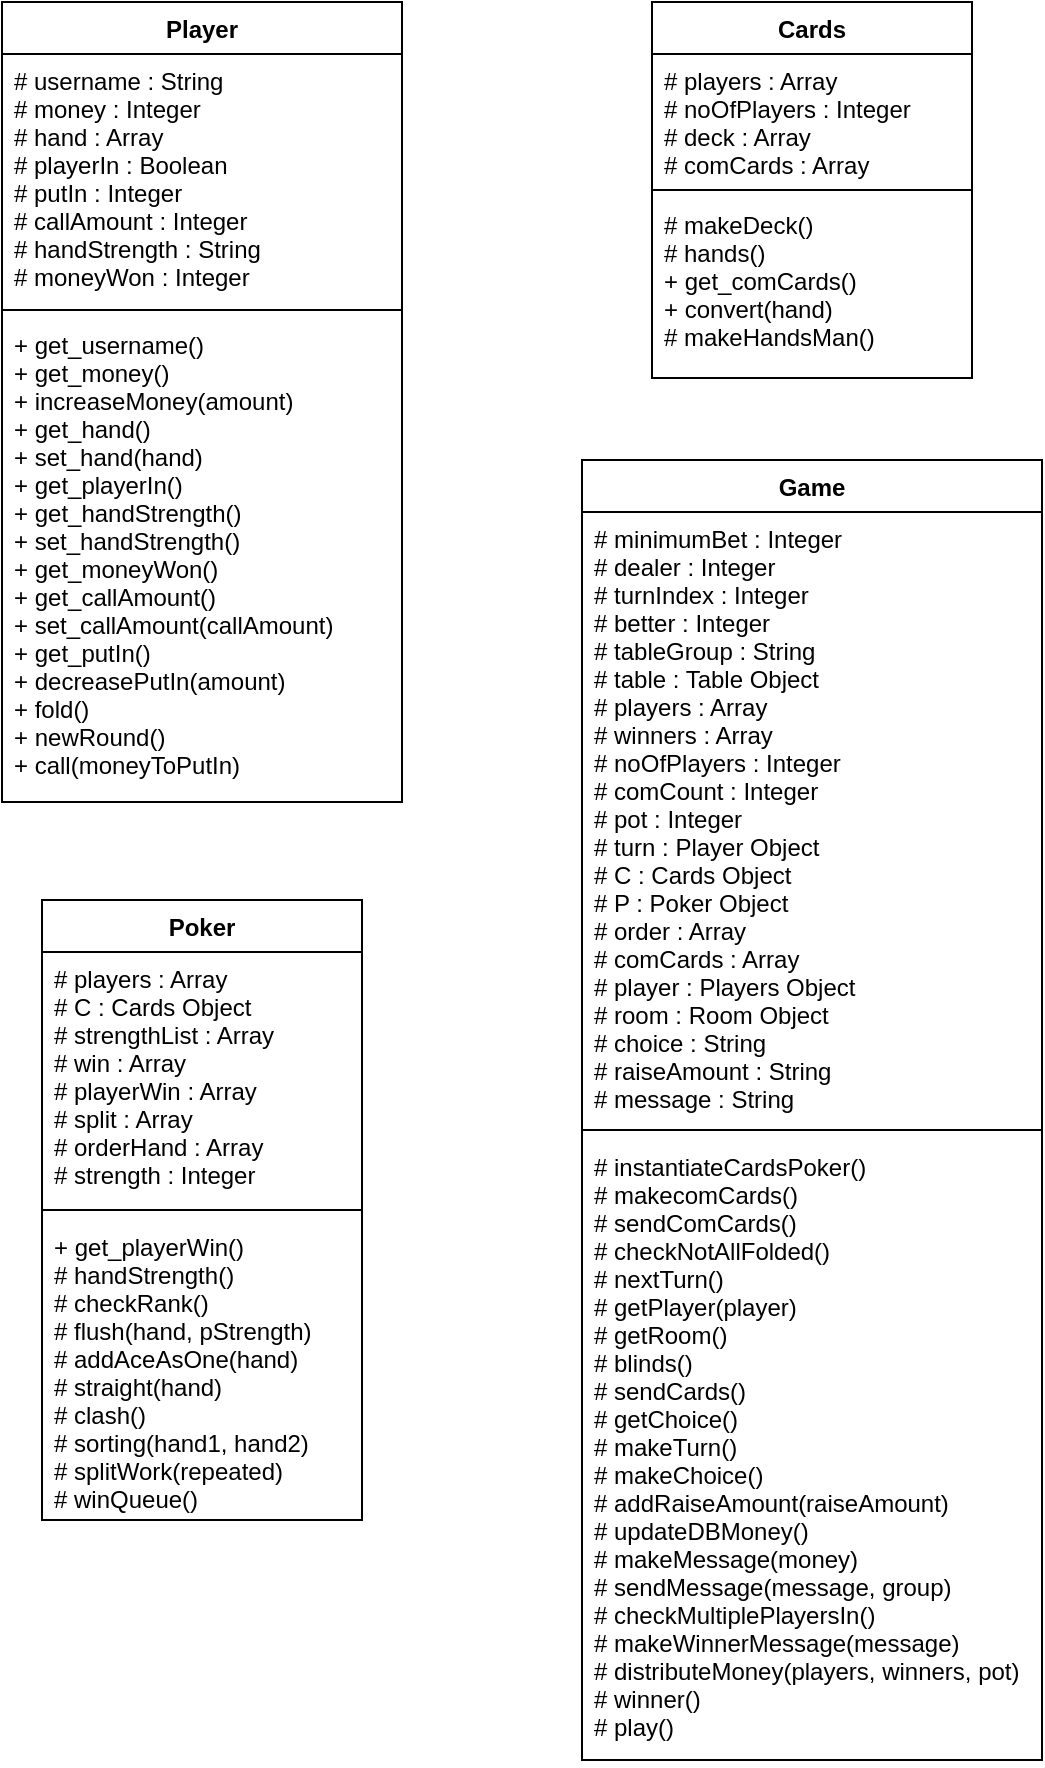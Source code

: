 <mxfile version="12.8.1" type="device"><diagram id="6RhYXyYrnlCOJHDOtxC3" name="Page-1"><mxGraphModel dx="1923" dy="887" grid="1" gridSize="10" guides="1" tooltips="1" connect="1" arrows="1" fold="1" page="1" pageScale="1" pageWidth="827" pageHeight="1169" math="0" shadow="0"><root><mxCell id="0"/><mxCell id="1" parent="0"/><mxCell id="zVtY1OeC1-uV8lPTpXVV-6" value="Player" style="swimlane;fontStyle=1;align=center;verticalAlign=top;childLayout=stackLayout;horizontal=1;startSize=26;horizontalStack=0;resizeParent=1;resizeParentMax=0;resizeLast=0;collapsible=1;marginBottom=0;" parent="1" vertex="1"><mxGeometry x="40" y="41" width="200" height="400" as="geometry"/></mxCell><mxCell id="zVtY1OeC1-uV8lPTpXVV-7" value="# username : String&#10;# money : Integer&#10;# hand : Array&#10;# playerIn : Boolean&#10;# putIn : Integer&#10;# callAmount : Integer&#10;# handStrength : String&#10;# moneyWon : Integer" style="text;strokeColor=none;fillColor=none;align=left;verticalAlign=top;spacingLeft=4;spacingRight=4;overflow=hidden;rotatable=0;points=[[0,0.5],[1,0.5]];portConstraint=eastwest;" parent="zVtY1OeC1-uV8lPTpXVV-6" vertex="1"><mxGeometry y="26" width="200" height="124" as="geometry"/></mxCell><mxCell id="zVtY1OeC1-uV8lPTpXVV-8" value="" style="line;strokeWidth=1;fillColor=none;align=left;verticalAlign=middle;spacingTop=-1;spacingLeft=3;spacingRight=3;rotatable=0;labelPosition=right;points=[];portConstraint=eastwest;" parent="zVtY1OeC1-uV8lPTpXVV-6" vertex="1"><mxGeometry y="150" width="200" height="8" as="geometry"/></mxCell><mxCell id="zVtY1OeC1-uV8lPTpXVV-9" value="+ get_username()&#10;+ get_money()&#10;+ increaseMoney(amount)&#10;+ get_hand()&#10;+ set_hand(hand)&#10;+ get_playerIn()&#10;+ get_handStrength()&#10;+ set_handStrength()&#10;+ get_moneyWon()&#10;+ get_callAmount()&#10;+ set_callAmount(callAmount)&#10;+ get_putIn()&#10;+ decreasePutIn(amount)&#10;+ fold()&#10;+ newRound()&#10;+ call(moneyToPutIn)" style="text;strokeColor=none;fillColor=none;align=left;verticalAlign=top;spacingLeft=4;spacingRight=4;overflow=hidden;rotatable=0;points=[[0,0.5],[1,0.5]];portConstraint=eastwest;" parent="zVtY1OeC1-uV8lPTpXVV-6" vertex="1"><mxGeometry y="158" width="200" height="242" as="geometry"/></mxCell><mxCell id="zVtY1OeC1-uV8lPTpXVV-10" value="Cards" style="swimlane;fontStyle=1;align=center;verticalAlign=top;childLayout=stackLayout;horizontal=1;startSize=26;horizontalStack=0;resizeParent=1;resizeParentMax=0;resizeLast=0;collapsible=1;marginBottom=0;" parent="1" vertex="1"><mxGeometry x="365" y="41" width="160" height="188" as="geometry"/></mxCell><mxCell id="zVtY1OeC1-uV8lPTpXVV-11" value="# players : Array&#10;# noOfPlayers : Integer&#10;# deck : Array&#10;# comCards : Array" style="text;strokeColor=none;fillColor=none;align=left;verticalAlign=top;spacingLeft=4;spacingRight=4;overflow=hidden;rotatable=0;points=[[0,0.5],[1,0.5]];portConstraint=eastwest;" parent="zVtY1OeC1-uV8lPTpXVV-10" vertex="1"><mxGeometry y="26" width="160" height="64" as="geometry"/></mxCell><mxCell id="zVtY1OeC1-uV8lPTpXVV-12" value="" style="line;strokeWidth=1;fillColor=none;align=left;verticalAlign=middle;spacingTop=-1;spacingLeft=3;spacingRight=3;rotatable=0;labelPosition=right;points=[];portConstraint=eastwest;" parent="zVtY1OeC1-uV8lPTpXVV-10" vertex="1"><mxGeometry y="90" width="160" height="8" as="geometry"/></mxCell><mxCell id="zVtY1OeC1-uV8lPTpXVV-13" value="# makeDeck()&#10;# hands()&#10;+ get_comCards()&#10;+ convert(hand)&#10;# makeHandsMan()&#10;" style="text;strokeColor=none;fillColor=none;align=left;verticalAlign=top;spacingLeft=4;spacingRight=4;overflow=hidden;rotatable=0;points=[[0,0.5],[1,0.5]];portConstraint=eastwest;" parent="zVtY1OeC1-uV8lPTpXVV-10" vertex="1"><mxGeometry y="98" width="160" height="90" as="geometry"/></mxCell><mxCell id="zVtY1OeC1-uV8lPTpXVV-14" value="Poker" style="swimlane;fontStyle=1;align=center;verticalAlign=top;childLayout=stackLayout;horizontal=1;startSize=26;horizontalStack=0;resizeParent=1;resizeParentMax=0;resizeLast=0;collapsible=1;marginBottom=0;" parent="1" vertex="1"><mxGeometry x="60.004" y="490" width="160" height="310" as="geometry"/></mxCell><mxCell id="zVtY1OeC1-uV8lPTpXVV-15" value="# players : Array&#10;# C : Cards Object&#10;# strengthList : Array&#10;# win : Array&#10;# playerWin : Array&#10;# split : Array&#10;# orderHand : Array&#10;# strength : Integer" style="text;strokeColor=none;fillColor=none;align=left;verticalAlign=top;spacingLeft=4;spacingRight=4;overflow=hidden;rotatable=0;points=[[0,0.5],[1,0.5]];portConstraint=eastwest;" parent="zVtY1OeC1-uV8lPTpXVV-14" vertex="1"><mxGeometry y="26" width="160" height="124" as="geometry"/></mxCell><mxCell id="zVtY1OeC1-uV8lPTpXVV-16" value="" style="line;strokeWidth=1;fillColor=none;align=left;verticalAlign=middle;spacingTop=-1;spacingLeft=3;spacingRight=3;rotatable=0;labelPosition=right;points=[];portConstraint=eastwest;" parent="zVtY1OeC1-uV8lPTpXVV-14" vertex="1"><mxGeometry y="150" width="160" height="10" as="geometry"/></mxCell><mxCell id="zVtY1OeC1-uV8lPTpXVV-17" value="+ get_playerWin()&#10;# handStrength()&#10;# checkRank()&#10;# flush(hand, pStrength)&#10;# addAceAsOne(hand)&#10;# straight(hand)&#10;# clash()&#10;# sorting(hand1, hand2)&#10;# splitWork(repeated)&#10;# winQueue()" style="text;strokeColor=none;fillColor=none;align=left;verticalAlign=top;spacingLeft=4;spacingRight=4;overflow=hidden;rotatable=0;points=[[0,0.5],[1,0.5]];portConstraint=eastwest;" parent="zVtY1OeC1-uV8lPTpXVV-14" vertex="1"><mxGeometry y="160" width="160" height="150" as="geometry"/></mxCell><mxCell id="zVtY1OeC1-uV8lPTpXVV-18" value="Game" style="swimlane;fontStyle=1;align=center;verticalAlign=top;childLayout=stackLayout;horizontal=1;startSize=26;horizontalStack=0;resizeParent=1;resizeParentMax=0;resizeLast=0;collapsible=1;marginBottom=0;" parent="1" vertex="1"><mxGeometry x="330" y="270" width="230" height="650" as="geometry"/></mxCell><mxCell id="zVtY1OeC1-uV8lPTpXVV-19" value="# minimumBet : Integer&#10;# dealer : Integer&#10;# turnIndex : Integer&#10;# better : Integer&#10;# tableGroup : String&#10;# table : Table Object&#10;# players : Array&#10;# winners : Array&#10;# noOfPlayers : Integer&#10;# comCount : Integer&#10;# pot : Integer&#10;# turn : Player Object&#10;# C : Cards Object&#10;# P : Poker Object&#10;# order : Array&#10;# comCards : Array&#10;# player : Players Object&#10;# room : Room Object&#10;# choice : String&#10;# raiseAmount : String&#10;# message : String" style="text;strokeColor=none;fillColor=none;align=left;verticalAlign=top;spacingLeft=4;spacingRight=4;overflow=hidden;rotatable=0;points=[[0,0.5],[1,0.5]];portConstraint=eastwest;" parent="zVtY1OeC1-uV8lPTpXVV-18" vertex="1"><mxGeometry y="26" width="230" height="304" as="geometry"/></mxCell><mxCell id="zVtY1OeC1-uV8lPTpXVV-20" value="" style="line;strokeWidth=1;fillColor=none;align=left;verticalAlign=middle;spacingTop=-1;spacingLeft=3;spacingRight=3;rotatable=0;labelPosition=right;points=[];portConstraint=eastwest;" parent="zVtY1OeC1-uV8lPTpXVV-18" vertex="1"><mxGeometry y="330" width="230" height="10" as="geometry"/></mxCell><mxCell id="zVtY1OeC1-uV8lPTpXVV-21" value="# instantiateCardsPoker()&#10;# makecomCards()&#10;# sendComCards()&#10;# checkNotAllFolded()&#10;# nextTurn()&#10;# getPlayer(player)&#10;# getRoom()&#10;# blinds()&#10;# sendCards()&#10;# getChoice()&#10;# makeTurn()&#10;# makeChoice()&#10;# addRaiseAmount(raiseAmount)&#10;# updateDBMoney()&#10;# makeMessage(money)&#10;# sendMessage(message, group)&#10;# checkMultiplePlayersIn()&#10;# makeWinnerMessage(message)&#10;# distributeMoney(players, winners, pot)&#10;# winner()&#10;# play()" style="text;strokeColor=none;fillColor=none;align=left;verticalAlign=top;spacingLeft=4;spacingRight=4;overflow=hidden;rotatable=0;points=[[0,0.5],[1,0.5]];portConstraint=eastwest;" parent="zVtY1OeC1-uV8lPTpXVV-18" vertex="1"><mxGeometry y="340" width="230" height="310" as="geometry"/></mxCell></root></mxGraphModel></diagram></mxfile>